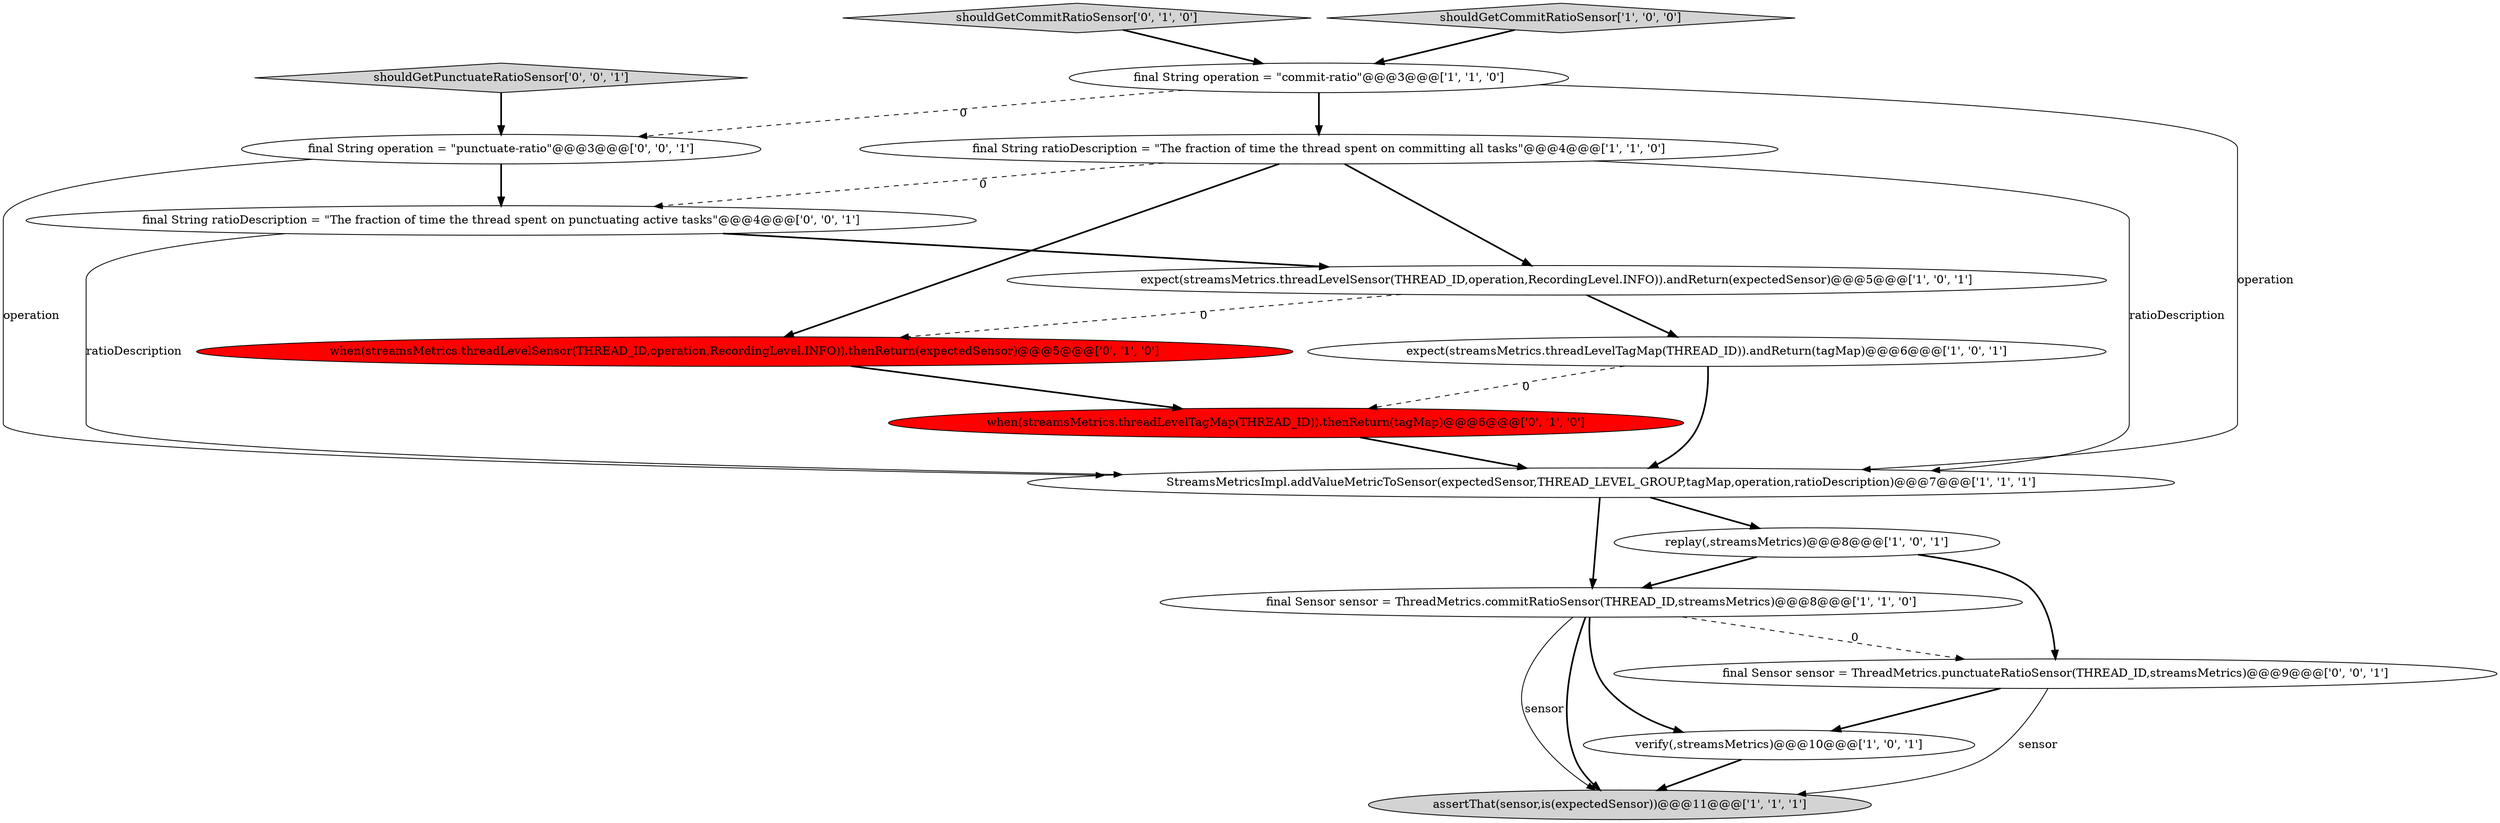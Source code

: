 digraph {
0 [style = filled, label = "verify(,streamsMetrics)@@@10@@@['1', '0', '1']", fillcolor = white, shape = ellipse image = "AAA0AAABBB1BBB"];
9 [style = filled, label = "final String ratioDescription = \"The fraction of time the thread spent on committing all tasks\"@@@4@@@['1', '1', '0']", fillcolor = white, shape = ellipse image = "AAA0AAABBB1BBB"];
1 [style = filled, label = "StreamsMetricsImpl.addValueMetricToSensor(expectedSensor,THREAD_LEVEL_GROUP,tagMap,operation,ratioDescription)@@@7@@@['1', '1', '1']", fillcolor = white, shape = ellipse image = "AAA0AAABBB1BBB"];
10 [style = filled, label = "when(streamsMetrics.threadLevelTagMap(THREAD_ID)).thenReturn(tagMap)@@@6@@@['0', '1', '0']", fillcolor = red, shape = ellipse image = "AAA1AAABBB2BBB"];
11 [style = filled, label = "shouldGetCommitRatioSensor['0', '1', '0']", fillcolor = lightgray, shape = diamond image = "AAA0AAABBB2BBB"];
5 [style = filled, label = "final String operation = \"commit-ratio\"@@@3@@@['1', '1', '0']", fillcolor = white, shape = ellipse image = "AAA0AAABBB1BBB"];
14 [style = filled, label = "final String operation = \"punctuate-ratio\"@@@3@@@['0', '0', '1']", fillcolor = white, shape = ellipse image = "AAA0AAABBB3BBB"];
7 [style = filled, label = "final Sensor sensor = ThreadMetrics.commitRatioSensor(THREAD_ID,streamsMetrics)@@@8@@@['1', '1', '0']", fillcolor = white, shape = ellipse image = "AAA0AAABBB1BBB"];
13 [style = filled, label = "final String ratioDescription = \"The fraction of time the thread spent on punctuating active tasks\"@@@4@@@['0', '0', '1']", fillcolor = white, shape = ellipse image = "AAA0AAABBB3BBB"];
16 [style = filled, label = "final Sensor sensor = ThreadMetrics.punctuateRatioSensor(THREAD_ID,streamsMetrics)@@@9@@@['0', '0', '1']", fillcolor = white, shape = ellipse image = "AAA0AAABBB3BBB"];
3 [style = filled, label = "expect(streamsMetrics.threadLevelSensor(THREAD_ID,operation,RecordingLevel.INFO)).andReturn(expectedSensor)@@@5@@@['1', '0', '1']", fillcolor = white, shape = ellipse image = "AAA0AAABBB1BBB"];
2 [style = filled, label = "shouldGetCommitRatioSensor['1', '0', '0']", fillcolor = lightgray, shape = diamond image = "AAA0AAABBB1BBB"];
8 [style = filled, label = "replay(,streamsMetrics)@@@8@@@['1', '0', '1']", fillcolor = white, shape = ellipse image = "AAA0AAABBB1BBB"];
15 [style = filled, label = "shouldGetPunctuateRatioSensor['0', '0', '1']", fillcolor = lightgray, shape = diamond image = "AAA0AAABBB3BBB"];
4 [style = filled, label = "assertThat(sensor,is(expectedSensor))@@@11@@@['1', '1', '1']", fillcolor = lightgray, shape = ellipse image = "AAA0AAABBB1BBB"];
12 [style = filled, label = "when(streamsMetrics.threadLevelSensor(THREAD_ID,operation,RecordingLevel.INFO)).thenReturn(expectedSensor)@@@5@@@['0', '1', '0']", fillcolor = red, shape = ellipse image = "AAA1AAABBB2BBB"];
6 [style = filled, label = "expect(streamsMetrics.threadLevelTagMap(THREAD_ID)).andReturn(tagMap)@@@6@@@['1', '0', '1']", fillcolor = white, shape = ellipse image = "AAA0AAABBB1BBB"];
8->16 [style = bold, label=""];
16->0 [style = bold, label=""];
5->1 [style = solid, label="operation"];
5->14 [style = dashed, label="0"];
1->8 [style = bold, label=""];
5->9 [style = bold, label=""];
15->14 [style = bold, label=""];
7->16 [style = dashed, label="0"];
3->6 [style = bold, label=""];
7->0 [style = bold, label=""];
7->4 [style = bold, label=""];
1->7 [style = bold, label=""];
14->1 [style = solid, label="operation"];
8->7 [style = bold, label=""];
6->10 [style = dashed, label="0"];
6->1 [style = bold, label=""];
11->5 [style = bold, label=""];
12->10 [style = bold, label=""];
7->4 [style = solid, label="sensor"];
3->12 [style = dashed, label="0"];
13->3 [style = bold, label=""];
0->4 [style = bold, label=""];
9->13 [style = dashed, label="0"];
9->3 [style = bold, label=""];
9->12 [style = bold, label=""];
14->13 [style = bold, label=""];
13->1 [style = solid, label="ratioDescription"];
9->1 [style = solid, label="ratioDescription"];
10->1 [style = bold, label=""];
16->4 [style = solid, label="sensor"];
2->5 [style = bold, label=""];
}
